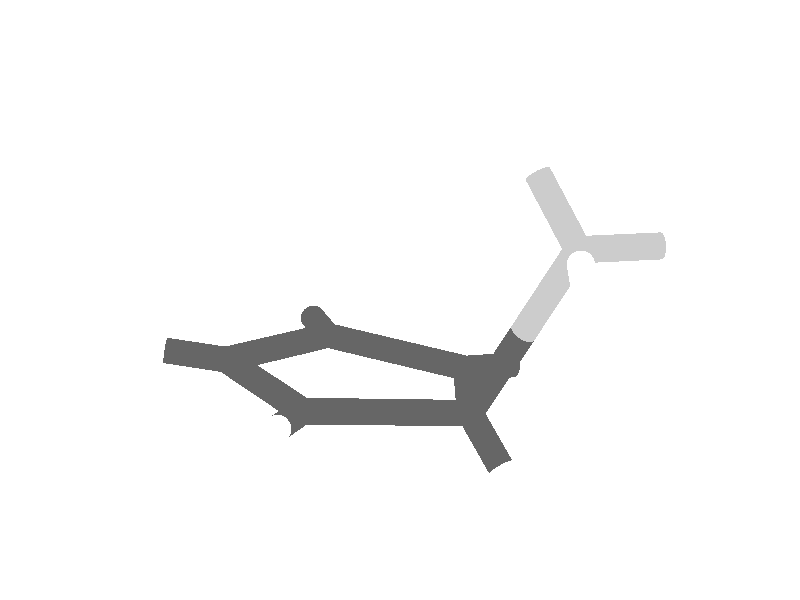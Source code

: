 camera {
 location <-2.5, 1.8, 1.0>
 look_at <0.0, 0.0, 0.1>
 sky <0.0, -0.18, 1.0>
 angle 15
}
 light_source { <-5, 5, 5> color rgb<1, 1, 1> shadowless }
 background { color rgb <1, 1, 1> }
 #declare MeshGold = texture {
 pigment { color rgb<0.96, 0.82, 0.65> }
 finish { ambient 0.4 diffuse 0.4 specular 0.9}
 }
 #declare MeshRed = texture {
 pigment { color rgb<0.8, 0.2, 0.2> }
 finish { ambient 0.2 diffuse 0.6 specular 0.9}
 }
 #declare MeshBlue = texture {
 pigment { color rgb<0.2, 0.2, 0.8> }
 finish { ambient 0.2 diffuse 0.6 specular 0.9}
 }
 #declare BSAMBI = 0.2;
 #declare BSDIFF = 0.8;
 #declare BSSPEC = 0.8;
#declare colorK = 
 texture { 
 pigment { rgb<  0.8  0.8  0.8 >}
 finish {ambient BSAMBI diffuse BSDIFF specular BSSPEC}
 }
#declare colorN = 
 texture { 
 pigment { rgb<  0.4  0.4  0.4 >}
 finish {ambient BSAMBI diffuse BSDIFF specular BSSPEC}
 }
#declare colorO = 
 texture { 
 pigment { rgb<  1.0  1.0  1.0 >}
 finish {ambient BSAMBI diffuse BSDIFF specular BSSPEC}
 }
 # declare molecule = union { 
sphere { 
<    -0.14088,     0.00000,     0.00000>,      0.01378
 texture { colorN }
 }
 cylinder {
<    -0.14088,     0.00000,     0.00000>, <     0.00000,     0.11062,     0.00791>,      0.01378
 texture { colorN }
 }
 cylinder {
<    -0.14088,     0.00000,     0.00000>, <    -0.08724,    -0.15359,     0.00000>,      0.01378
 texture { colorN }
 }
 cylinder {
<    -0.14088,     0.00000,     0.00000>, <    -0.20272,     0.01986,    -0.00040>,      0.01378
 texture { colorN }
 }
sphere { 
<     0.14088,     0.00000,     0.00000>,      0.01378
 texture { colorN }
 }
 cylinder {
<     0.14088,     0.00000,     0.00000>, <     0.00000,     0.11062,     0.00791>,      0.01378
 texture { colorN }
 }
 cylinder {
<     0.14088,     0.00000,     0.00000>, <     0.08724,    -0.15359,     0.00000>,      0.01378
 texture { colorN }
 }
 cylinder {
<     0.14088,     0.00000,     0.00000>, <     0.20272,     0.01986,    -0.00040>,      0.01378
 texture { colorN }
 }
sphere { 
<     0.00000,     0.11062,     0.00791>,      0.01378
 texture { colorN }
 }
 cylinder {
<     0.00000,     0.11062,     0.00791>, <     0.00000,     0.15916,    -0.03652>,      0.01378
 texture { colorN }
 }
 cylinder {
<     0.00000,     0.11062,     0.00791>, <     0.00000,     0.15999,     0.11158>,      0.01378
 texture { colorN }
 }
sphere { 
<    -0.08724,    -0.15359,     0.00000>,      0.01378
 texture { colorN }
 }
 cylinder {
<    -0.08724,    -0.15359,     0.00000>, <     0.08724,    -0.15359,     0.00000>,      0.01378
 texture { colorN }
 }
 cylinder {
<    -0.08724,    -0.15359,     0.00000>, <    -0.12421,    -0.20706,     0.00002>,      0.01378
 texture { colorN }
 }
sphere { 
<     0.08724,    -0.15359,     0.00000>,      0.01378
 texture { colorN }
 }
 cylinder {
<     0.08724,    -0.15359,     0.00000>, <     0.12421,    -0.20706,     0.00002>,      0.01378
 texture { colorN }
 }
sphere { 
<    -0.26455,     0.03971,    -0.00079>,      0.01378
 texture { colorO }
 }
 cylinder {
<    -0.26455,     0.03971,    -0.00079>, <    -0.20272,     0.01986,    -0.00040>,      0.01378
 texture { colorO }
 }
sphere { 
<     0.26455,     0.03971,    -0.00079>,      0.01378
 texture { colorO }
 }
 cylinder {
<     0.26455,     0.03971,    -0.00079>, <     0.20272,     0.01986,    -0.00040>,      0.01378
 texture { colorO }
 }
sphere { 
<    -0.16117,    -0.26052,     0.00005>,      0.01378
 texture { colorO }
 }
 cylinder {
<    -0.16117,    -0.26052,     0.00005>, <    -0.12421,    -0.20706,     0.00002>,      0.01378
 texture { colorO }
 }
sphere { 
<     0.16117,    -0.26052,     0.00005>,      0.01378
 texture { colorO }
 }
 cylinder {
<     0.16117,    -0.26052,     0.00005>, <     0.12421,    -0.20706,     0.00002>,      0.01378
 texture { colorO }
 }
sphere { 
<     0.00000,     0.20770,    -0.08094>,      0.01378
 texture { colorO }
 }
 cylinder {
<     0.00000,     0.20770,    -0.08094>, <     0.00000,     0.15916,    -0.03652>,      0.01378
 texture { colorO }
 }
sphere { 
<     0.00000,     0.20937,     0.21526>,      0.01378
 texture { colorK }
 }
 cylinder {
<     0.00000,     0.20937,     0.21526>, <     0.00000,     0.15999,     0.11158>,      0.01378
 texture { colorK }
 }
 cylinder {
<     0.00000,     0.20937,     0.21526>, <     0.00000,     0.14688,     0.27856>,      0.01378
 texture { colorK }
 }
 cylinder {
<     0.00000,     0.20937,     0.21526>, <     0.07214,     0.26128,     0.22458>,      0.01378
 texture { colorK }
 }
 cylinder {
<     0.00000,     0.20937,     0.21526>, <    -0.07214,     0.26128,     0.22458>,      0.01378
 texture { colorK }
 }
sphere { 
<     0.00000,     0.08439,     0.34186>,      0.01378
 texture { colorO }
 }
 cylinder {
<     0.00000,     0.08439,     0.34186>, <     0.00000,     0.14688,     0.27856>,      0.01378
 texture { colorO }
 }
sphere { 
<     0.14427,     0.31319,     0.23389>,      0.01378
 texture { colorO }
 }
 cylinder {
<     0.14427,     0.31319,     0.23389>, <     0.07214,     0.26128,     0.22458>,      0.01378
 texture { colorO }
 }
sphere { 
<    -0.14427,     0.31319,     0.23389>,      0.01378
 texture { colorO }
 }
 cylinder {
<    -0.14427,     0.31319,     0.23389>, <    -0.07214,     0.26128,     0.22458>,      0.01378
 texture { colorO }
 }
 }
 object {molecule}

